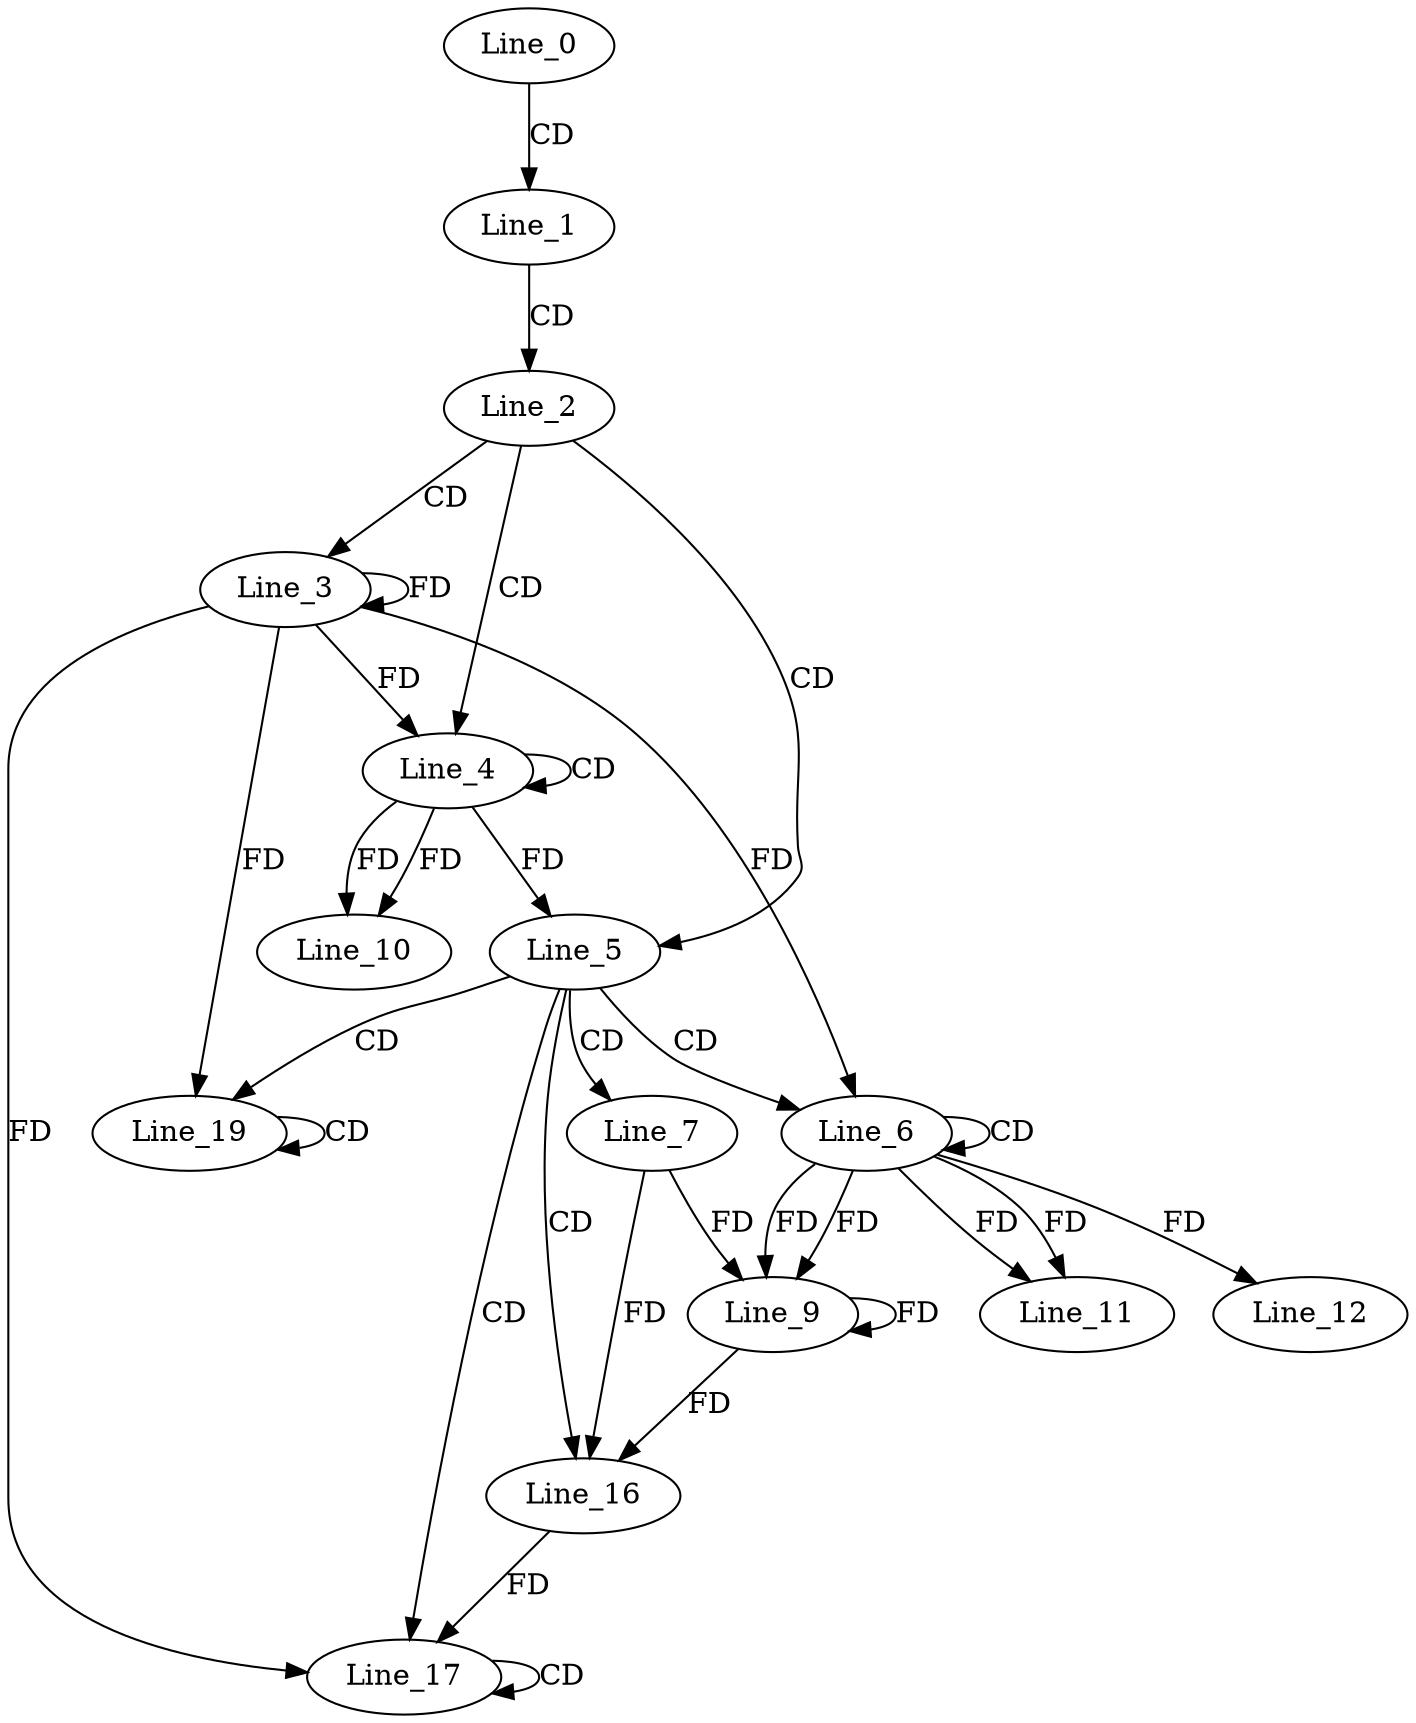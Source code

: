 digraph G {
  Line_0;
  Line_1;
  Line_2;
  Line_3;
  Line_4;
  Line_4;
  Line_5;
  Line_6;
  Line_6;
  Line_7;
  Line_9;
  Line_9;
  Line_9;
  Line_10;
  Line_10;
  Line_11;
  Line_11;
  Line_12;
  Line_16;
  Line_16;
  Line_17;
  Line_17;
  Line_19;
  Line_19;
  Line_0 -> Line_1 [ label="CD" ];
  Line_1 -> Line_2 [ label="CD" ];
  Line_2 -> Line_3 [ label="CD" ];
  Line_3 -> Line_3 [ label="FD" ];
  Line_2 -> Line_4 [ label="CD" ];
  Line_4 -> Line_4 [ label="CD" ];
  Line_3 -> Line_4 [ label="FD" ];
  Line_2 -> Line_5 [ label="CD" ];
  Line_4 -> Line_5 [ label="FD" ];
  Line_5 -> Line_6 [ label="CD" ];
  Line_6 -> Line_6 [ label="CD" ];
  Line_3 -> Line_6 [ label="FD" ];
  Line_5 -> Line_7 [ label="CD" ];
  Line_7 -> Line_9 [ label="FD" ];
  Line_9 -> Line_9 [ label="FD" ];
  Line_6 -> Line_9 [ label="FD" ];
  Line_6 -> Line_9 [ label="FD" ];
  Line_4 -> Line_10 [ label="FD" ];
  Line_4 -> Line_10 [ label="FD" ];
  Line_6 -> Line_11 [ label="FD" ];
  Line_6 -> Line_11 [ label="FD" ];
  Line_6 -> Line_12 [ label="FD" ];
  Line_5 -> Line_16 [ label="CD" ];
  Line_7 -> Line_16 [ label="FD" ];
  Line_9 -> Line_16 [ label="FD" ];
  Line_5 -> Line_17 [ label="CD" ];
  Line_17 -> Line_17 [ label="CD" ];
  Line_16 -> Line_17 [ label="FD" ];
  Line_3 -> Line_17 [ label="FD" ];
  Line_5 -> Line_19 [ label="CD" ];
  Line_19 -> Line_19 [ label="CD" ];
  Line_3 -> Line_19 [ label="FD" ];
}
